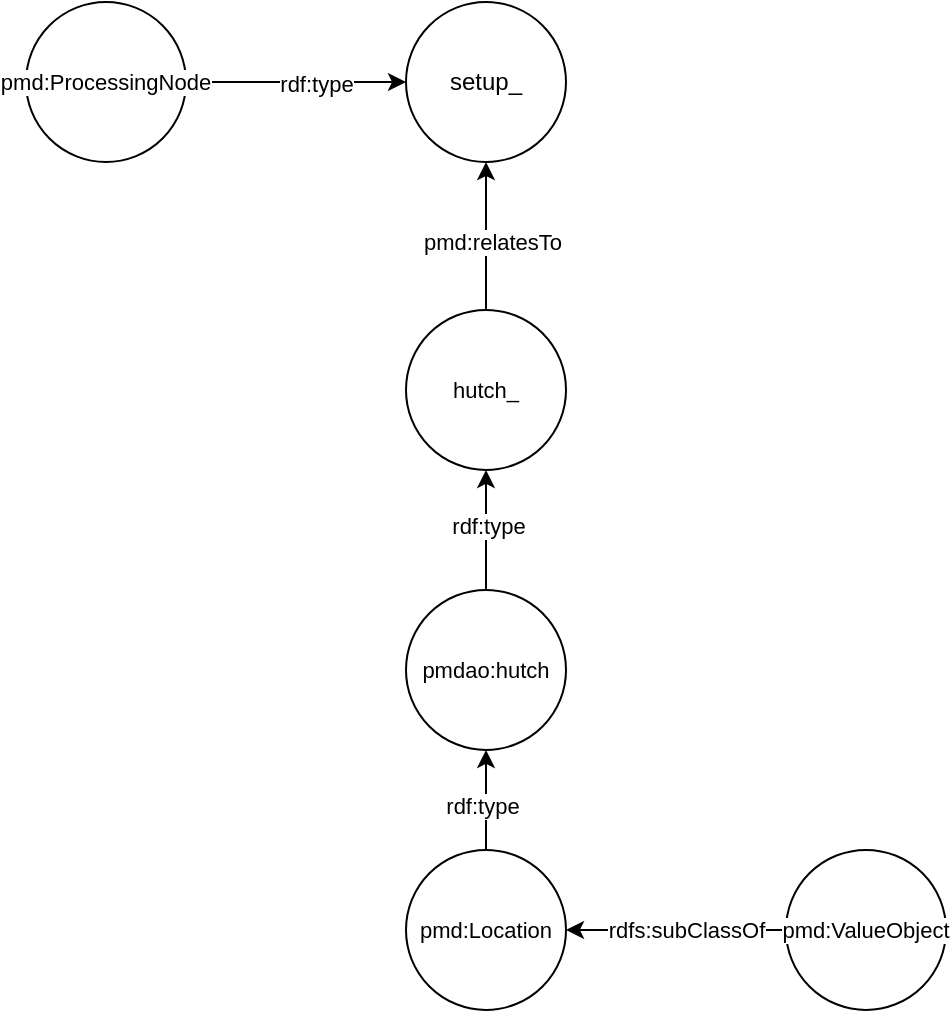<mxfile version="24.5.1" type="device">
  <diagram name="Page-1" id="1-LLrASRTbqvOcYznkX9">
    <mxGraphModel dx="714" dy="854" grid="1" gridSize="10" guides="1" tooltips="1" connect="1" arrows="1" fold="1" page="1" pageScale="1" pageWidth="850" pageHeight="1100" math="0" shadow="0">
      <root>
        <mxCell id="0" />
        <mxCell id="1" parent="0" />
        <mxCell id="iG7MLakBQ4mw4mxVRbpW-2" value="setup_" style="ellipse;whiteSpace=wrap;html=1;aspect=fixed;" vertex="1" parent="1">
          <mxGeometry x="370" y="270" width="80" height="80" as="geometry" />
        </mxCell>
        <mxCell id="iG7MLakBQ4mw4mxVRbpW-14" value="" style="edgeStyle=orthogonalEdgeStyle;rounded=0;orthogonalLoop=1;jettySize=auto;html=1;" edge="1" parent="1" source="iG7MLakBQ4mw4mxVRbpW-3" target="iG7MLakBQ4mw4mxVRbpW-2">
          <mxGeometry relative="1" as="geometry" />
        </mxCell>
        <mxCell id="iG7MLakBQ4mw4mxVRbpW-15" value="pmd:relatesTo" style="edgeLabel;html=1;align=center;verticalAlign=middle;resizable=0;points=[];" vertex="1" connectable="0" parent="iG7MLakBQ4mw4mxVRbpW-14">
          <mxGeometry x="-0.075" y="-3" relative="1" as="geometry">
            <mxPoint as="offset" />
          </mxGeometry>
        </mxCell>
        <mxCell id="iG7MLakBQ4mw4mxVRbpW-3" value="hutch_" style="ellipse;whiteSpace=wrap;html=1;aspect=fixed;fontFamily=Helvetica;fontSize=11;fontColor=default;labelBackgroundColor=default;" vertex="1" parent="1">
          <mxGeometry x="370" y="423.95" width="80" height="80" as="geometry" />
        </mxCell>
        <mxCell id="iG7MLakBQ4mw4mxVRbpW-4" style="edgeStyle=none;rounded=0;orthogonalLoop=1;jettySize=auto;html=1;exitX=0;exitY=0.5;exitDx=0;exitDy=0;entryX=1;entryY=0.5;entryDx=0;entryDy=0;strokeColor=default;align=center;verticalAlign=middle;fontFamily=Helvetica;fontSize=11;fontColor=default;labelBackgroundColor=default;endArrow=classic;" edge="1" parent="1" source="iG7MLakBQ4mw4mxVRbpW-6" target="iG7MLakBQ4mw4mxVRbpW-13">
          <mxGeometry relative="1" as="geometry" />
        </mxCell>
        <mxCell id="iG7MLakBQ4mw4mxVRbpW-5" value="rdfs:subClassOf" style="edgeLabel;html=1;align=center;verticalAlign=middle;resizable=0;points=[];fontFamily=Helvetica;fontSize=11;fontColor=default;labelBackgroundColor=default;" vertex="1" connectable="0" parent="iG7MLakBQ4mw4mxVRbpW-4">
          <mxGeometry x="0.136" y="1" relative="1" as="geometry">
            <mxPoint x="12" y="-1" as="offset" />
          </mxGeometry>
        </mxCell>
        <mxCell id="iG7MLakBQ4mw4mxVRbpW-6" value="pmd:ValueObject" style="ellipse;whiteSpace=wrap;html=1;aspect=fixed;fontFamily=Helvetica;fontSize=11;fontColor=default;labelBackgroundColor=default;" vertex="1" parent="1">
          <mxGeometry x="560" y="693.95" width="80" height="80" as="geometry" />
        </mxCell>
        <mxCell id="iG7MLakBQ4mw4mxVRbpW-7" value="" style="edgeStyle=none;rounded=0;orthogonalLoop=1;jettySize=auto;html=1;strokeColor=default;align=center;verticalAlign=middle;fontFamily=Helvetica;fontSize=11;fontColor=default;labelBackgroundColor=default;endArrow=classic;" edge="1" parent="1" source="iG7MLakBQ4mw4mxVRbpW-9" target="iG7MLakBQ4mw4mxVRbpW-3">
          <mxGeometry relative="1" as="geometry" />
        </mxCell>
        <mxCell id="iG7MLakBQ4mw4mxVRbpW-8" value="rdf:type" style="edgeLabel;html=1;align=center;verticalAlign=middle;resizable=0;points=[];fontFamily=Helvetica;fontSize=11;fontColor=default;labelBackgroundColor=default;" vertex="1" connectable="0" parent="iG7MLakBQ4mw4mxVRbpW-7">
          <mxGeometry x="0.067" y="-1" relative="1" as="geometry">
            <mxPoint as="offset" />
          </mxGeometry>
        </mxCell>
        <mxCell id="iG7MLakBQ4mw4mxVRbpW-9" value="pmdao:hutch" style="ellipse;whiteSpace=wrap;html=1;aspect=fixed;fontFamily=Helvetica;fontSize=11;fontColor=default;labelBackgroundColor=default;" vertex="1" parent="1">
          <mxGeometry x="370" y="563.95" width="80" height="80" as="geometry" />
        </mxCell>
        <mxCell id="iG7MLakBQ4mw4mxVRbpW-11" value="" style="edgeStyle=none;rounded=0;orthogonalLoop=1;jettySize=auto;html=1;strokeColor=default;align=center;verticalAlign=middle;fontFamily=Helvetica;fontSize=11;fontColor=default;labelBackgroundColor=default;endArrow=classic;" edge="1" parent="1" source="iG7MLakBQ4mw4mxVRbpW-13" target="iG7MLakBQ4mw4mxVRbpW-9">
          <mxGeometry relative="1" as="geometry" />
        </mxCell>
        <mxCell id="iG7MLakBQ4mw4mxVRbpW-12" value="rdf:type" style="edgeLabel;html=1;align=center;verticalAlign=middle;resizable=0;points=[];fontFamily=Helvetica;fontSize=11;fontColor=default;labelBackgroundColor=default;" vertex="1" connectable="0" parent="iG7MLakBQ4mw4mxVRbpW-11">
          <mxGeometry x="-0.12" y="2" relative="1" as="geometry">
            <mxPoint as="offset" />
          </mxGeometry>
        </mxCell>
        <mxCell id="iG7MLakBQ4mw4mxVRbpW-13" value="pmd:Location" style="ellipse;whiteSpace=wrap;html=1;aspect=fixed;fontFamily=Helvetica;fontSize=11;fontColor=default;labelBackgroundColor=default;" vertex="1" parent="1">
          <mxGeometry x="370" y="693.95" width="80" height="80" as="geometry" />
        </mxCell>
        <mxCell id="iG7MLakBQ4mw4mxVRbpW-17" value="" style="edgeStyle=orthogonalEdgeStyle;rounded=0;orthogonalLoop=1;jettySize=auto;html=1;" edge="1" parent="1" source="iG7MLakBQ4mw4mxVRbpW-16" target="iG7MLakBQ4mw4mxVRbpW-2">
          <mxGeometry relative="1" as="geometry" />
        </mxCell>
        <mxCell id="iG7MLakBQ4mw4mxVRbpW-18" value="rdf:type" style="edgeLabel;html=1;align=center;verticalAlign=middle;resizable=0;points=[];" vertex="1" connectable="0" parent="iG7MLakBQ4mw4mxVRbpW-17">
          <mxGeometry x="0.175" y="-1" relative="1" as="geometry">
            <mxPoint as="offset" />
          </mxGeometry>
        </mxCell>
        <mxCell id="iG7MLakBQ4mw4mxVRbpW-16" value="pmd:ProcessingNode" style="ellipse;whiteSpace=wrap;html=1;aspect=fixed;fontFamily=Helvetica;fontSize=11;fontColor=default;labelBackgroundColor=default;" vertex="1" parent="1">
          <mxGeometry x="180" y="270" width="80" height="80" as="geometry" />
        </mxCell>
      </root>
    </mxGraphModel>
  </diagram>
</mxfile>
